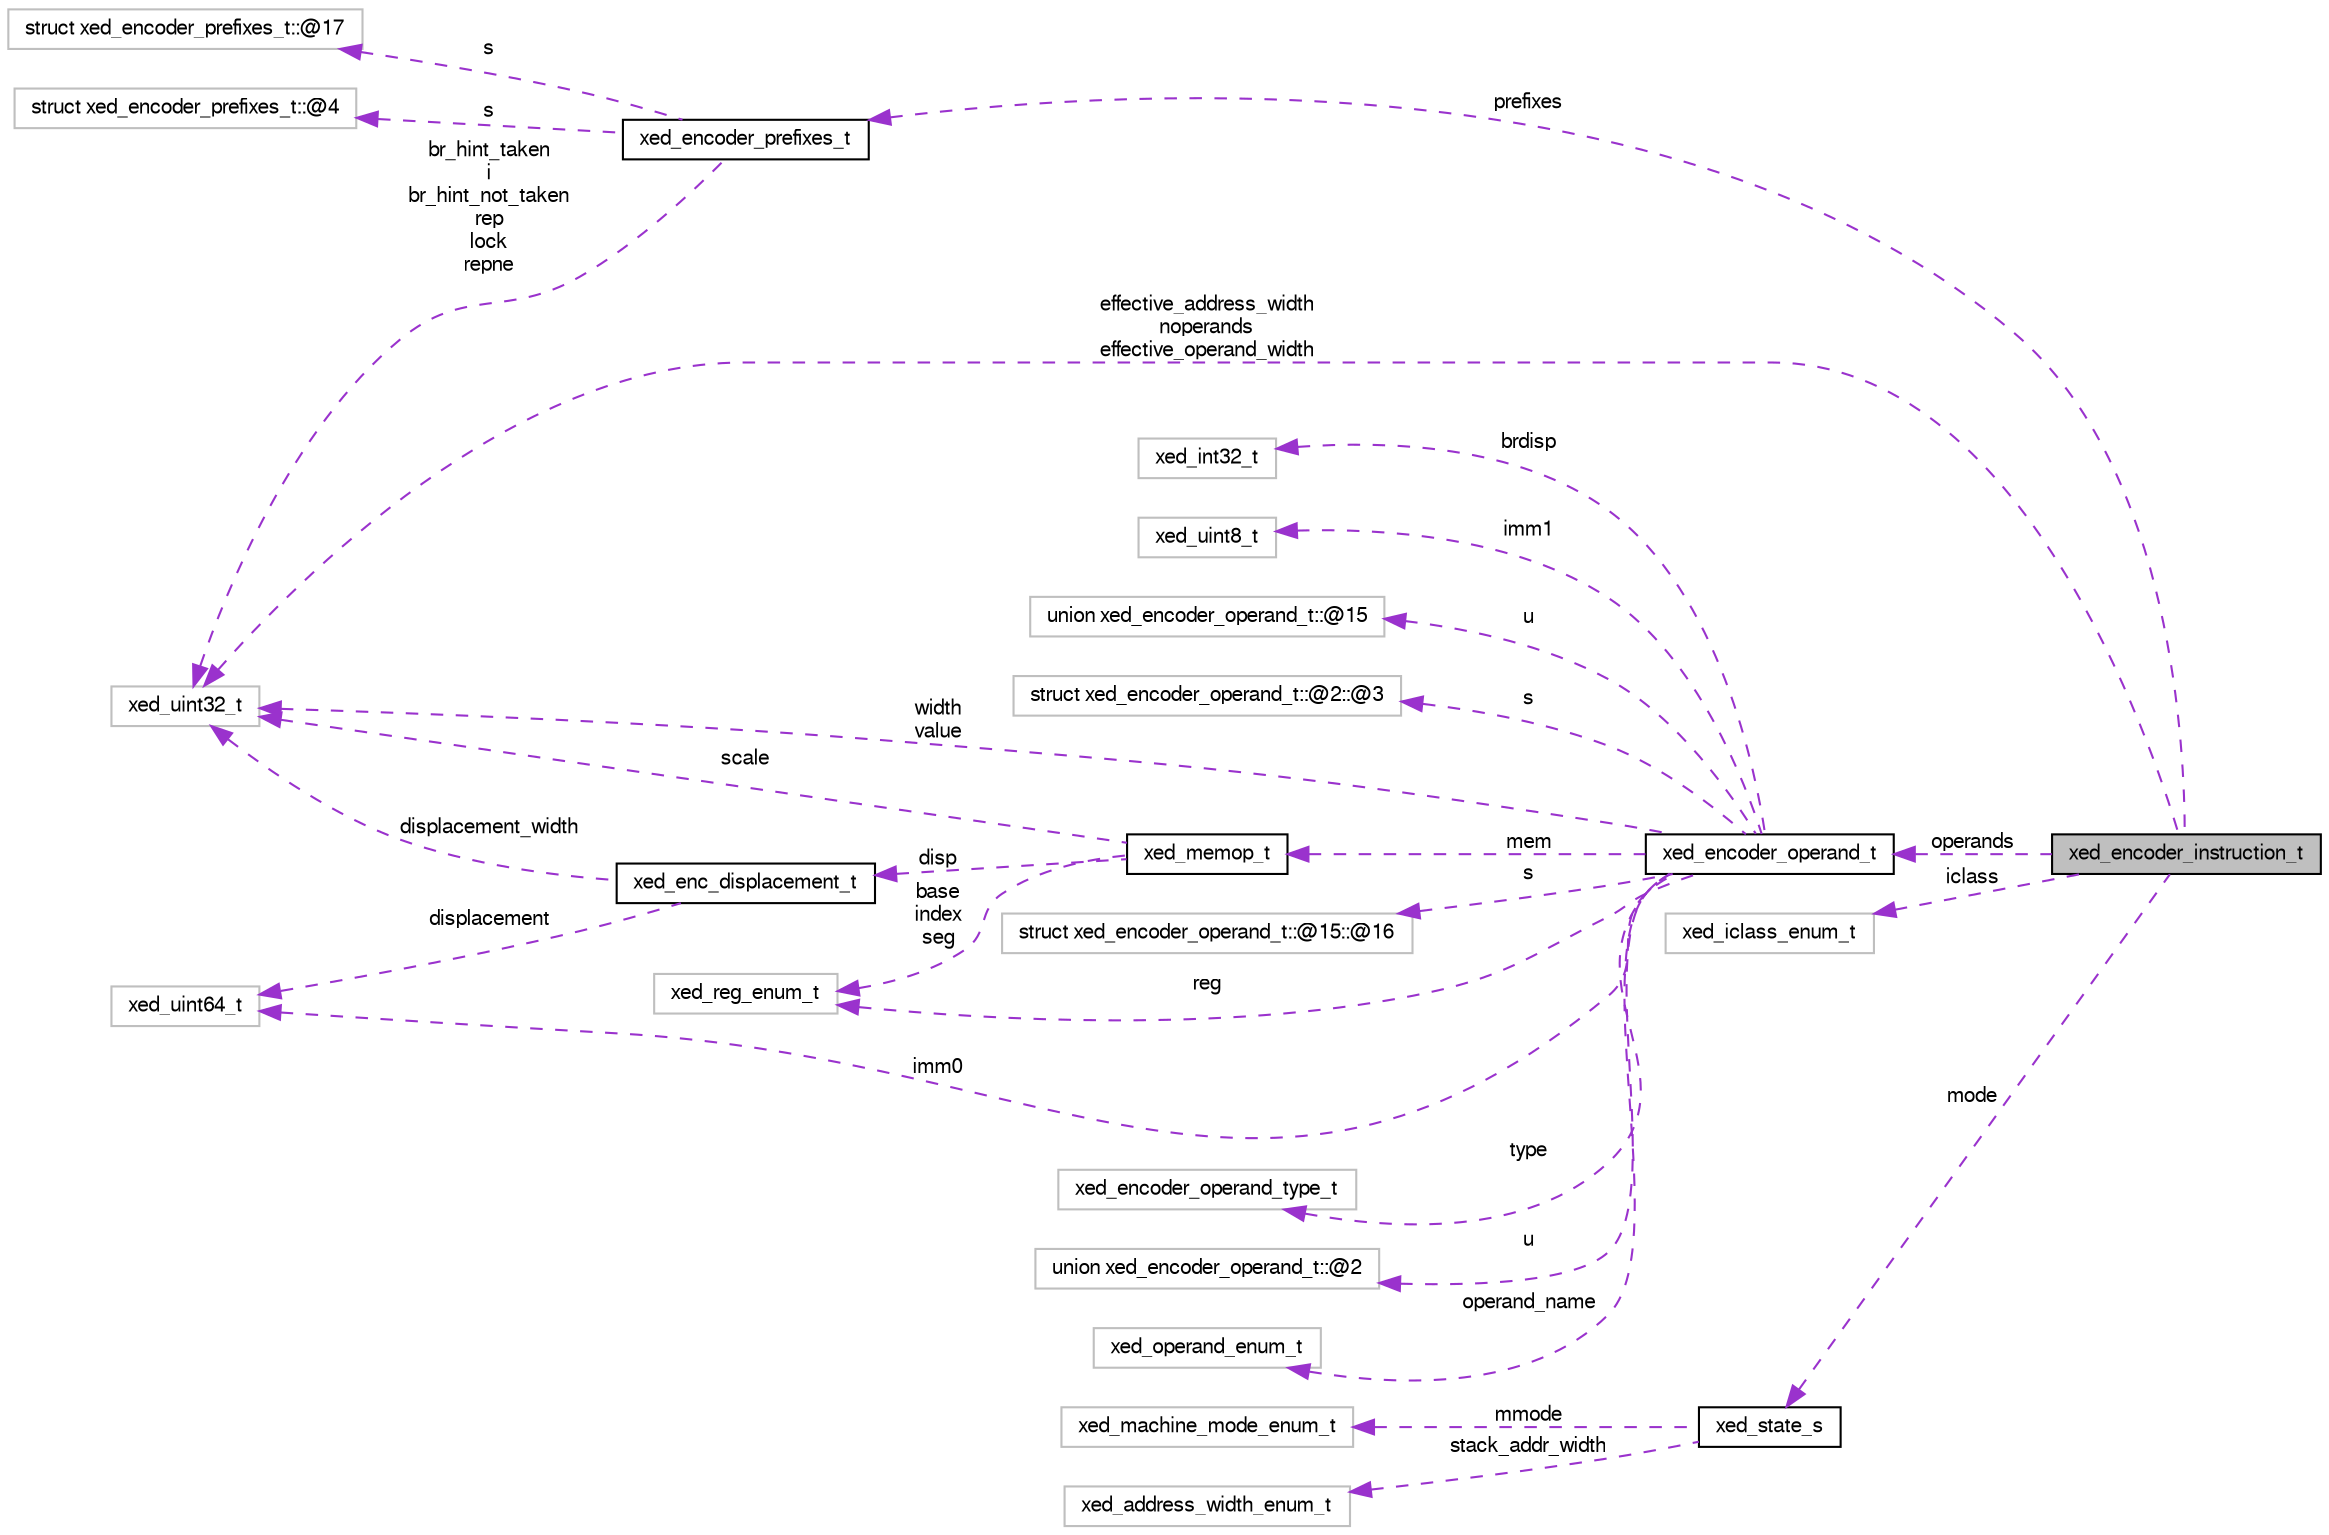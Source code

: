 digraph G
{
  bgcolor="transparent";
  edge [fontname="FreeSans",fontsize="10",labelfontname="FreeSans",labelfontsize="10"];
  node [fontname="FreeSans",fontsize="10",shape=record];
  rankdir=LR;
  Node1 [label="xed_encoder_instruction_t",height=0.2,width=0.4,color="black", fillcolor="grey75", style="filled" fontcolor="black"];
  Node2 -> Node1 [dir=back,color="darkorchid3",fontsize="10",style="dashed",label="operands",fontname="FreeSans"];
  Node2 [label="xed_encoder_operand_t",height=0.2,width=0.4,color="black",URL="$structxed__encoder__operand__t.html"];
  Node3 -> Node2 [dir=back,color="darkorchid3",fontsize="10",style="dashed",label="u",fontname="FreeSans"];
  Node3 [label="union xed_encoder_operand_t::@15",height=0.2,width=0.4,color="grey75"];
  Node4 -> Node2 [dir=back,color="darkorchid3",fontsize="10",style="dashed",label="s",fontname="FreeSans"];
  Node4 [label="struct xed_encoder_operand_t::@2::@3",height=0.2,width=0.4,color="grey75"];
  Node5 -> Node2 [dir=back,color="darkorchid3",fontsize="10",style="dashed",label="width\nvalue",fontname="FreeSans"];
  Node5 [label="xed_uint32_t",height=0.2,width=0.4,color="grey75"];
  Node6 -> Node2 [dir=back,color="darkorchid3",fontsize="10",style="dashed",label="reg",fontname="FreeSans"];
  Node6 [label="xed_reg_enum_t",height=0.2,width=0.4,color="grey75"];
  Node7 -> Node2 [dir=back,color="darkorchid3",fontsize="10",style="dashed",label="u",fontname="FreeSans"];
  Node7 [label="union xed_encoder_operand_t::@2",height=0.2,width=0.4,color="grey75"];
  Node8 -> Node2 [dir=back,color="darkorchid3",fontsize="10",style="dashed",label="mem",fontname="FreeSans"];
  Node8 [label="xed_memop_t",height=0.2,width=0.4,color="black",URL="$structxed__memop__t.html"];
  Node5 -> Node8 [dir=back,color="darkorchid3",fontsize="10",style="dashed",label="scale",fontname="FreeSans"];
  Node6 -> Node8 [dir=back,color="darkorchid3",fontsize="10",style="dashed",label="base\nindex\nseg",fontname="FreeSans"];
  Node9 -> Node8 [dir=back,color="darkorchid3",fontsize="10",style="dashed",label="disp",fontname="FreeSans"];
  Node9 [label="xed_enc_displacement_t",height=0.2,width=0.4,color="black",URL="$structxed__enc__displacement__t.html"];
  Node5 -> Node9 [dir=back,color="darkorchid3",fontsize="10",style="dashed",label="displacement_width",fontname="FreeSans"];
  Node10 -> Node9 [dir=back,color="darkorchid3",fontsize="10",style="dashed",label="displacement",fontname="FreeSans"];
  Node10 [label="xed_uint64_t",height=0.2,width=0.4,color="grey75"];
  Node11 -> Node2 [dir=back,color="darkorchid3",fontsize="10",style="dashed",label="operand_name",fontname="FreeSans"];
  Node11 [label="xed_operand_enum_t",height=0.2,width=0.4,color="grey75"];
  Node12 -> Node2 [dir=back,color="darkorchid3",fontsize="10",style="dashed",label="brdisp",fontname="FreeSans"];
  Node12 [label="xed_int32_t",height=0.2,width=0.4,color="grey75"];
  Node13 -> Node2 [dir=back,color="darkorchid3",fontsize="10",style="dashed",label="imm1",fontname="FreeSans"];
  Node13 [label="xed_uint8_t",height=0.2,width=0.4,color="grey75"];
  Node14 -> Node2 [dir=back,color="darkorchid3",fontsize="10",style="dashed",label="s",fontname="FreeSans"];
  Node14 [label="struct xed_encoder_operand_t::@15::@16",height=0.2,width=0.4,color="grey75"];
  Node10 -> Node2 [dir=back,color="darkorchid3",fontsize="10",style="dashed",label="imm0",fontname="FreeSans"];
  Node15 -> Node2 [dir=back,color="darkorchid3",fontsize="10",style="dashed",label="type",fontname="FreeSans"];
  Node15 [label="xed_encoder_operand_type_t",height=0.2,width=0.4,color="grey75"];
  Node16 -> Node1 [dir=back,color="darkorchid3",fontsize="10",style="dashed",label="iclass",fontname="FreeSans"];
  Node16 [label="xed_iclass_enum_t",height=0.2,width=0.4,color="grey75"];
  Node17 -> Node1 [dir=back,color="darkorchid3",fontsize="10",style="dashed",label="mode",fontname="FreeSans"];
  Node17 [label="xed_state_s",height=0.2,width=0.4,color="black",URL="$structxed__state__s.html"];
  Node18 -> Node17 [dir=back,color="darkorchid3",fontsize="10",style="dashed",label="mmode",fontname="FreeSans"];
  Node18 [label="xed_machine_mode_enum_t",height=0.2,width=0.4,color="grey75"];
  Node19 -> Node17 [dir=back,color="darkorchid3",fontsize="10",style="dashed",label="stack_addr_width",fontname="FreeSans"];
  Node19 [label="xed_address_width_enum_t",height=0.2,width=0.4,color="grey75"];
  Node20 -> Node1 [dir=back,color="darkorchid3",fontsize="10",style="dashed",label="prefixes",fontname="FreeSans"];
  Node20 [label="xed_encoder_prefixes_t",height=0.2,width=0.4,color="black",URL="$unionxed__encoder__prefixes__t.html"];
  Node21 -> Node20 [dir=back,color="darkorchid3",fontsize="10",style="dashed",label="s",fontname="FreeSans"];
  Node21 [label="struct xed_encoder_prefixes_t::@17",height=0.2,width=0.4,color="grey75"];
  Node22 -> Node20 [dir=back,color="darkorchid3",fontsize="10",style="dashed",label="s",fontname="FreeSans"];
  Node22 [label="struct xed_encoder_prefixes_t::@4",height=0.2,width=0.4,color="grey75"];
  Node5 -> Node20 [dir=back,color="darkorchid3",fontsize="10",style="dashed",label="br_hint_taken\ni\nbr_hint_not_taken\nrep\nlock\nrepne",fontname="FreeSans"];
  Node5 -> Node1 [dir=back,color="darkorchid3",fontsize="10",style="dashed",label="effective_address_width\nnoperands\neffective_operand_width",fontname="FreeSans"];
}
